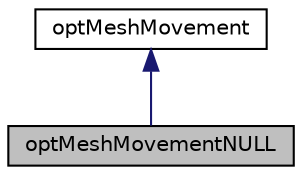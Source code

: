 digraph "optMeshMovementNULL"
{
  bgcolor="transparent";
  edge [fontname="Helvetica",fontsize="10",labelfontname="Helvetica",labelfontsize="10"];
  node [fontname="Helvetica",fontsize="10",shape=record];
  Node1 [label="optMeshMovementNULL",height=0.2,width=0.4,color="black", fillcolor="grey75", style="filled" fontcolor="black"];
  Node2 -> Node1 [dir="back",color="midnightblue",fontsize="10",style="solid",fontname="Helvetica"];
  Node2 [label="optMeshMovement",height=0.2,width=0.4,color="black",URL="$classFoam_1_1optMeshMovement.html",tooltip="Abstract base class for translating an update of the design variables into mesh movement. "];
}
